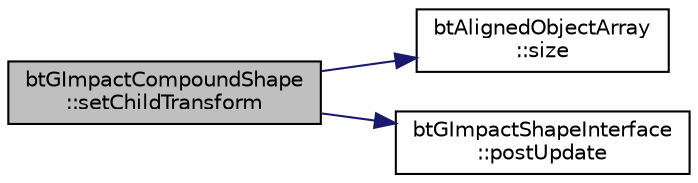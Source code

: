 digraph "btGImpactCompoundShape::setChildTransform"
{
  edge [fontname="Helvetica",fontsize="10",labelfontname="Helvetica",labelfontsize="10"];
  node [fontname="Helvetica",fontsize="10",shape=record];
  rankdir="LR";
  Node1 [label="btGImpactCompoundShape\l::setChildTransform",height=0.2,width=0.4,color="black", fillcolor="grey75", style="filled", fontcolor="black"];
  Node1 -> Node2 [color="midnightblue",fontsize="10",style="solid"];
  Node2 [label="btAlignedObjectArray\l::size",height=0.2,width=0.4,color="black", fillcolor="white", style="filled",URL="$classbt_aligned_object_array.html#a6bdd14c7599ecb95e8d83dd5a715f9b7",tooltip="return the number of elements in the array "];
  Node1 -> Node3 [color="midnightblue",fontsize="10",style="solid"];
  Node3 [label="btGImpactShapeInterface\l::postUpdate",height=0.2,width=0.4,color="black", fillcolor="white", style="filled",URL="$classbt_g_impact_shape_interface.html#ac430754948ac92d6f70b81e88416c96a",tooltip="Tells to this object that is needed to refit the box set. "];
}
